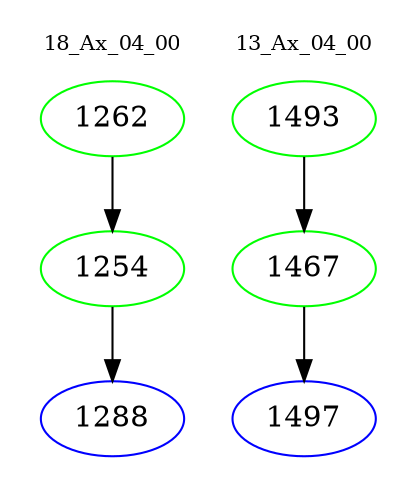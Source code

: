 digraph{
subgraph cluster_0 {
color = white
label = "18_Ax_04_00";
fontsize=10;
T0_1262 [label="1262", color="green"]
T0_1262 -> T0_1254 [color="black"]
T0_1254 [label="1254", color="green"]
T0_1254 -> T0_1288 [color="black"]
T0_1288 [label="1288", color="blue"]
}
subgraph cluster_1 {
color = white
label = "13_Ax_04_00";
fontsize=10;
T1_1493 [label="1493", color="green"]
T1_1493 -> T1_1467 [color="black"]
T1_1467 [label="1467", color="green"]
T1_1467 -> T1_1497 [color="black"]
T1_1497 [label="1497", color="blue"]
}
}
